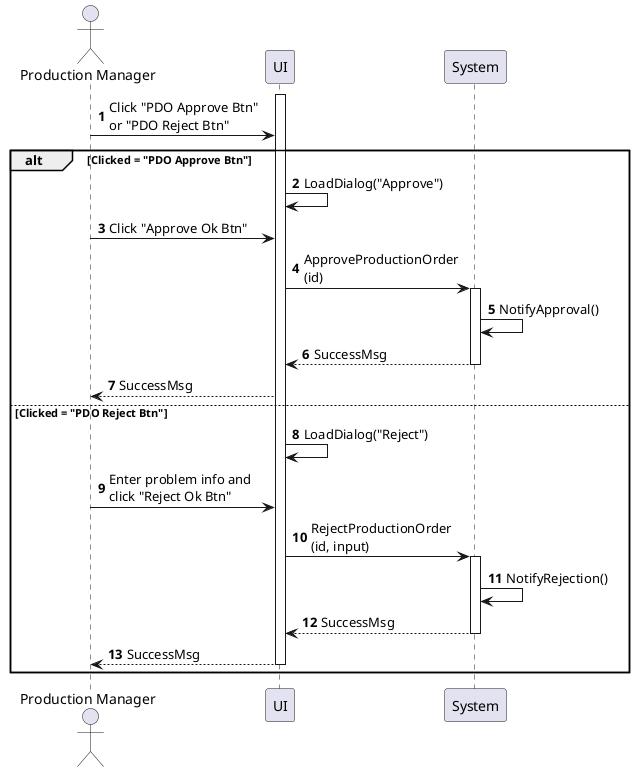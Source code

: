 @startuml production-order-approve
autonumber

actor "Production Manager" as a
participant UI as f
participant System as b

activate f
a -> f : Click "PDO Approve Btn"\nor "PDO Reject Btn"

alt Clicked = "PDO Approve Btn"
    f -> f : LoadDialog("Approve")
    a -> f : Click "Approve Ok Btn"
    f -> b : ApproveProductionOrder\n(id)
    activate b
    b -> b : NotifyApproval()
    b --> f : SuccessMsg
    deactivate b
    f --> a : SuccessMsg
else Clicked = "PDO Reject Btn"
    f -> f : LoadDialog("Reject")
    a -> f : Enter problem info and\nclick "Reject Ok Btn"
    f -> b : RejectProductionOrder\n(id, input)
    activate b
    b -> b : NotifyRejection()
    return SuccessMsg
    f --> a : SuccessMsg
    deactivate f
end
@enduml